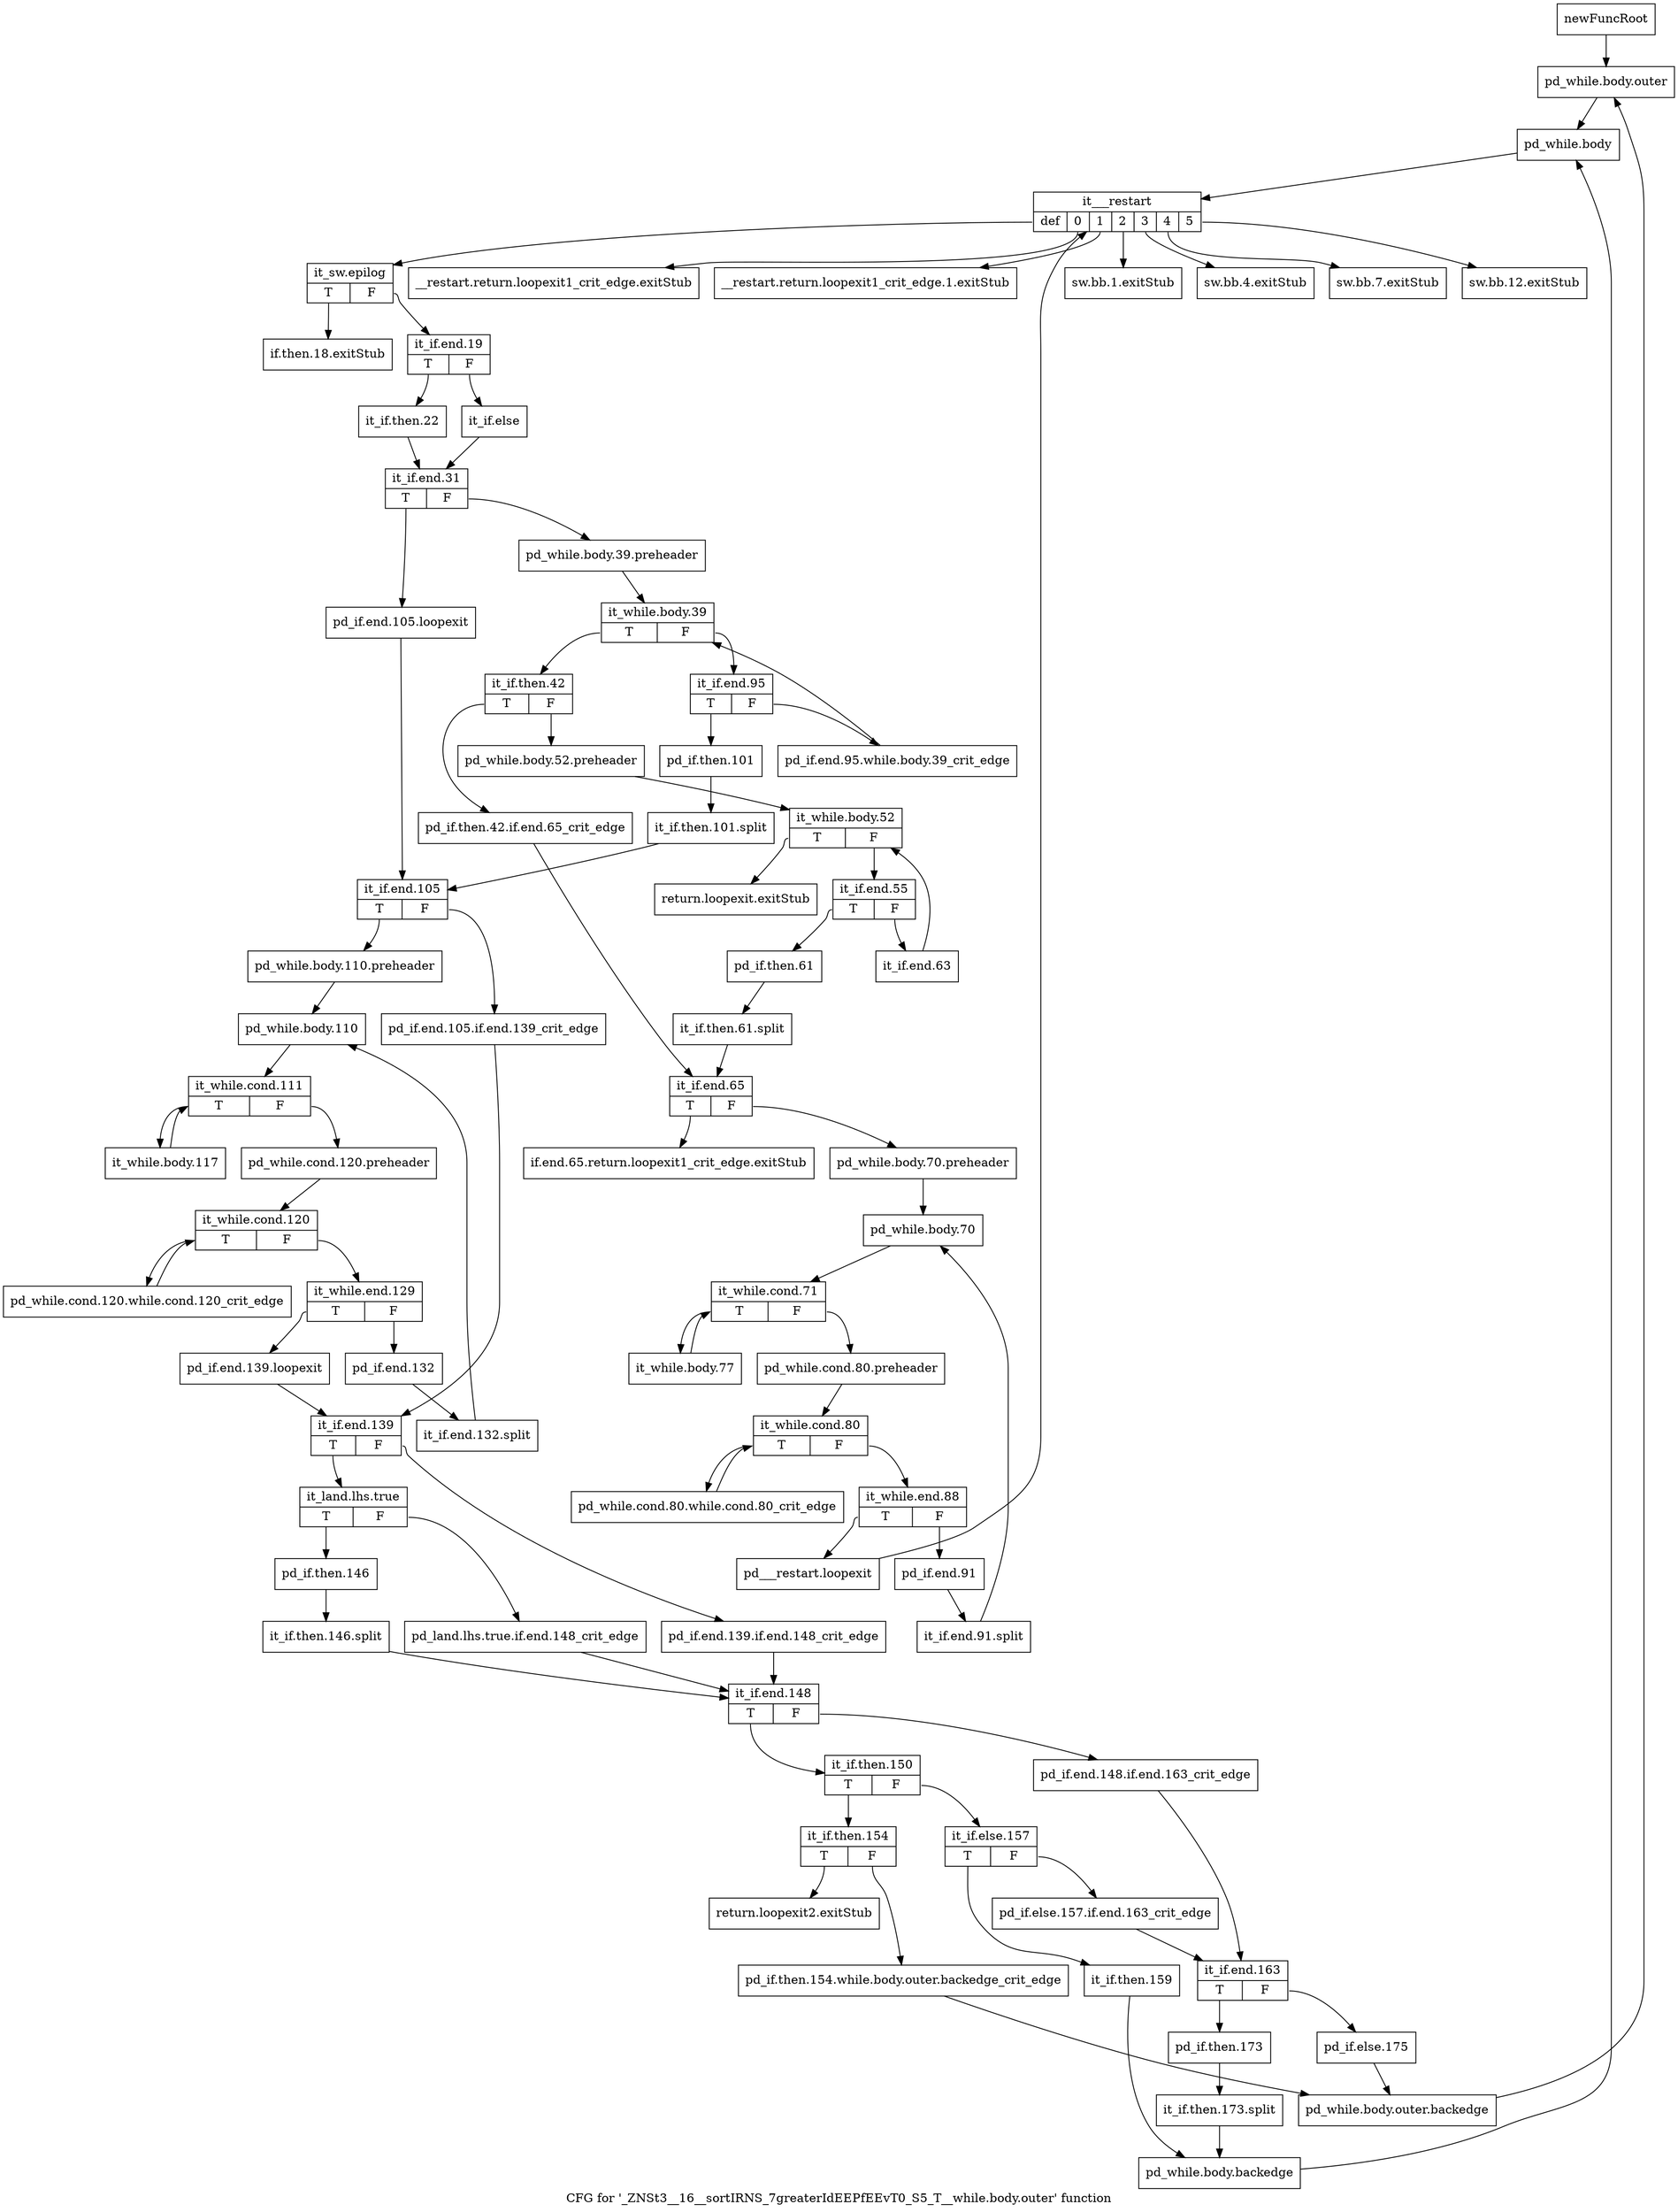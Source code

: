 digraph "CFG for '_ZNSt3__16__sortIRNS_7greaterIdEEPfEEvT0_S5_T__while.body.outer' function" {
	label="CFG for '_ZNSt3__16__sortIRNS_7greaterIdEEPfEEvT0_S5_T__while.body.outer' function";

	Node0x93fd820 [shape=record,label="{newFuncRoot}"];
	Node0x93fd820 -> Node0x93fdb90;
	Node0x93fd870 [shape=record,label="{__restart.return.loopexit1_crit_edge.exitStub}"];
	Node0x93fd8c0 [shape=record,label="{__restart.return.loopexit1_crit_edge.1.exitStub}"];
	Node0x93fd910 [shape=record,label="{sw.bb.1.exitStub}"];
	Node0x93fd960 [shape=record,label="{sw.bb.4.exitStub}"];
	Node0x93fd9b0 [shape=record,label="{sw.bb.7.exitStub}"];
	Node0x93fda00 [shape=record,label="{sw.bb.12.exitStub}"];
	Node0x93fda50 [shape=record,label="{if.then.18.exitStub}"];
	Node0x93fdaa0 [shape=record,label="{return.loopexit.exitStub}"];
	Node0x93fdaf0 [shape=record,label="{if.end.65.return.loopexit1_crit_edge.exitStub}"];
	Node0x93fdb40 [shape=record,label="{return.loopexit2.exitStub}"];
	Node0x93fdb90 [shape=record,label="{pd_while.body.outer}"];
	Node0x93fdb90 -> Node0x93fdbe0;
	Node0x93fdbe0 [shape=record,label="{pd_while.body}"];
	Node0x93fdbe0 -> Node0x93fdc30;
	Node0x93fdc30 [shape=record,label="{it___restart|{<s0>def|<s1>0|<s2>1|<s3>2|<s4>3|<s5>4|<s6>5}}"];
	Node0x93fdc30:s0 -> Node0x93fdc80;
	Node0x93fdc30:s1 -> Node0x93fd870;
	Node0x93fdc30:s2 -> Node0x93fd8c0;
	Node0x93fdc30:s3 -> Node0x93fd910;
	Node0x93fdc30:s4 -> Node0x93fd960;
	Node0x93fdc30:s5 -> Node0x93fd9b0;
	Node0x93fdc30:s6 -> Node0x93fda00;
	Node0x93fdc80 [shape=record,label="{it_sw.epilog|{<s0>T|<s1>F}}"];
	Node0x93fdc80:s0 -> Node0x93fda50;
	Node0x93fdc80:s1 -> Node0x93fdcd0;
	Node0x93fdcd0 [shape=record,label="{it_if.end.19|{<s0>T|<s1>F}}"];
	Node0x93fdcd0:s0 -> Node0x93fdd70;
	Node0x93fdcd0:s1 -> Node0x93fdd20;
	Node0x93fdd20 [shape=record,label="{it_if.else}"];
	Node0x93fdd20 -> Node0x93fddc0;
	Node0x93fdd70 [shape=record,label="{it_if.then.22}"];
	Node0x93fdd70 -> Node0x93fddc0;
	Node0x93fddc0 [shape=record,label="{it_if.end.31|{<s0>T|<s1>F}}"];
	Node0x93fddc0:s0 -> Node0x93fe540;
	Node0x93fddc0:s1 -> Node0x93fde10;
	Node0x93fde10 [shape=record,label="{pd_while.body.39.preheader}"];
	Node0x93fde10 -> Node0x93fde60;
	Node0x93fde60 [shape=record,label="{it_while.body.39|{<s0>T|<s1>F}}"];
	Node0x93fde60:s0 -> Node0x93fdfa0;
	Node0x93fde60:s1 -> Node0x93fdeb0;
	Node0x93fdeb0 [shape=record,label="{it_if.end.95|{<s0>T|<s1>F}}"];
	Node0x93fdeb0:s0 -> Node0x93fdf50;
	Node0x93fdeb0:s1 -> Node0x93fdf00;
	Node0x93fdf00 [shape=record,label="{pd_if.end.95.while.body.39_crit_edge}"];
	Node0x93fdf00 -> Node0x93fde60;
	Node0x93fdf50 [shape=record,label="{pd_if.then.101}"];
	Node0x93fdf50 -> Node0xb612af0;
	Node0xb612af0 [shape=record,label="{it_if.then.101.split}"];
	Node0xb612af0 -> Node0x93fe590;
	Node0x93fdfa0 [shape=record,label="{it_if.then.42|{<s0>T|<s1>F}}"];
	Node0x93fdfa0:s0 -> Node0x93fe180;
	Node0x93fdfa0:s1 -> Node0x93fdff0;
	Node0x93fdff0 [shape=record,label="{pd_while.body.52.preheader}"];
	Node0x93fdff0 -> Node0x93fe040;
	Node0x93fe040 [shape=record,label="{it_while.body.52|{<s0>T|<s1>F}}"];
	Node0x93fe040:s0 -> Node0x93fdaa0;
	Node0x93fe040:s1 -> Node0x93fe090;
	Node0x93fe090 [shape=record,label="{it_if.end.55|{<s0>T|<s1>F}}"];
	Node0x93fe090:s0 -> Node0x93fe130;
	Node0x93fe090:s1 -> Node0x93fe0e0;
	Node0x93fe0e0 [shape=record,label="{it_if.end.63}"];
	Node0x93fe0e0 -> Node0x93fe040;
	Node0x93fe130 [shape=record,label="{pd_if.then.61}"];
	Node0x93fe130 -> Node0xb627df0;
	Node0xb627df0 [shape=record,label="{it_if.then.61.split}"];
	Node0xb627df0 -> Node0x93fe1d0;
	Node0x93fe180 [shape=record,label="{pd_if.then.42.if.end.65_crit_edge}"];
	Node0x93fe180 -> Node0x93fe1d0;
	Node0x93fe1d0 [shape=record,label="{it_if.end.65|{<s0>T|<s1>F}}"];
	Node0x93fe1d0:s0 -> Node0x93fdaf0;
	Node0x93fe1d0:s1 -> Node0x93fe220;
	Node0x93fe220 [shape=record,label="{pd_while.body.70.preheader}"];
	Node0x93fe220 -> Node0x93fe270;
	Node0x93fe270 [shape=record,label="{pd_while.body.70}"];
	Node0x93fe270 -> Node0x93fe2c0;
	Node0x93fe2c0 [shape=record,label="{it_while.cond.71|{<s0>T|<s1>F}}"];
	Node0x93fe2c0:s0 -> Node0x93fe4f0;
	Node0x93fe2c0:s1 -> Node0x93fe310;
	Node0x93fe310 [shape=record,label="{pd_while.cond.80.preheader}"];
	Node0x93fe310 -> Node0x93fe360;
	Node0x93fe360 [shape=record,label="{it_while.cond.80|{<s0>T|<s1>F}}"];
	Node0x93fe360:s0 -> Node0x93fe4a0;
	Node0x93fe360:s1 -> Node0x93fe3b0;
	Node0x93fe3b0 [shape=record,label="{it_while.end.88|{<s0>T|<s1>F}}"];
	Node0x93fe3b0:s0 -> Node0x93fe450;
	Node0x93fe3b0:s1 -> Node0x93fe400;
	Node0x93fe400 [shape=record,label="{pd_if.end.91}"];
	Node0x93fe400 -> Node0xb625000;
	Node0xb625000 [shape=record,label="{it_if.end.91.split}"];
	Node0xb625000 -> Node0x93fe270;
	Node0x93fe450 [shape=record,label="{pd___restart.loopexit}"];
	Node0x93fe450 -> Node0x93fdc30;
	Node0x93fe4a0 [shape=record,label="{pd_while.cond.80.while.cond.80_crit_edge}"];
	Node0x93fe4a0 -> Node0x93fe360;
	Node0x93fe4f0 [shape=record,label="{it_while.body.77}"];
	Node0x93fe4f0 -> Node0x93fe2c0;
	Node0x93fe540 [shape=record,label="{pd_if.end.105.loopexit}"];
	Node0x93fe540 -> Node0x93fe590;
	Node0x93fe590 [shape=record,label="{it_if.end.105|{<s0>T|<s1>F}}"];
	Node0x93fe590:s0 -> Node0x93fe630;
	Node0x93fe590:s1 -> Node0x93fe5e0;
	Node0x93fe5e0 [shape=record,label="{pd_if.end.105.if.end.139_crit_edge}"];
	Node0x93fe5e0 -> Node0x93fe8b0;
	Node0x93fe630 [shape=record,label="{pd_while.body.110.preheader}"];
	Node0x93fe630 -> Node0x93fe680;
	Node0x93fe680 [shape=record,label="{pd_while.body.110}"];
	Node0x93fe680 -> Node0x93fe6d0;
	Node0x93fe6d0 [shape=record,label="{it_while.cond.111|{<s0>T|<s1>F}}"];
	Node0x93fe6d0:s0 -> Node0x93feea0;
	Node0x93fe6d0:s1 -> Node0x93fe720;
	Node0x93fe720 [shape=record,label="{pd_while.cond.120.preheader}"];
	Node0x93fe720 -> Node0x93fe770;
	Node0x93fe770 [shape=record,label="{it_while.cond.120|{<s0>T|<s1>F}}"];
	Node0x93fe770:s0 -> Node0x93fee50;
	Node0x93fe770:s1 -> Node0x93fe7c0;
	Node0x93fe7c0 [shape=record,label="{it_while.end.129|{<s0>T|<s1>F}}"];
	Node0x93fe7c0:s0 -> Node0x93fe860;
	Node0x93fe7c0:s1 -> Node0x93fe810;
	Node0x93fe810 [shape=record,label="{pd_if.end.132}"];
	Node0x93fe810 -> Node0xb604a70;
	Node0xb604a70 [shape=record,label="{it_if.end.132.split}"];
	Node0xb604a70 -> Node0x93fe680;
	Node0x93fe860 [shape=record,label="{pd_if.end.139.loopexit}"];
	Node0x93fe860 -> Node0x93fe8b0;
	Node0x93fe8b0 [shape=record,label="{it_if.end.139|{<s0>T|<s1>F}}"];
	Node0x93fe8b0:s0 -> Node0x93fe950;
	Node0x93fe8b0:s1 -> Node0x93fe900;
	Node0x93fe900 [shape=record,label="{pd_if.end.139.if.end.148_crit_edge}"];
	Node0x93fe900 -> Node0x93fea40;
	Node0x93fe950 [shape=record,label="{it_land.lhs.true|{<s0>T|<s1>F}}"];
	Node0x93fe950:s0 -> Node0x93fe9f0;
	Node0x93fe950:s1 -> Node0x93fe9a0;
	Node0x93fe9a0 [shape=record,label="{pd_land.lhs.true.if.end.148_crit_edge}"];
	Node0x93fe9a0 -> Node0x93fea40;
	Node0x93fe9f0 [shape=record,label="{pd_if.then.146}"];
	Node0x93fe9f0 -> Node0xb61b140;
	Node0xb61b140 [shape=record,label="{it_if.then.146.split}"];
	Node0xb61b140 -> Node0x93fea40;
	Node0x93fea40 [shape=record,label="{it_if.end.148|{<s0>T|<s1>F}}"];
	Node0x93fea40:s0 -> Node0x93feae0;
	Node0x93fea40:s1 -> Node0x93fea90;
	Node0x93fea90 [shape=record,label="{pd_if.end.148.if.end.163_crit_edge}"];
	Node0x93fea90 -> Node0x93febd0;
	Node0x93feae0 [shape=record,label="{it_if.then.150|{<s0>T|<s1>F}}"];
	Node0x93feae0:s0 -> Node0x93fed60;
	Node0x93feae0:s1 -> Node0x93feb30;
	Node0x93feb30 [shape=record,label="{it_if.else.157|{<s0>T|<s1>F}}"];
	Node0x93feb30:s0 -> Node0x93fecc0;
	Node0x93feb30:s1 -> Node0x93feb80;
	Node0x93feb80 [shape=record,label="{pd_if.else.157.if.end.163_crit_edge}"];
	Node0x93feb80 -> Node0x93febd0;
	Node0x93febd0 [shape=record,label="{it_if.end.163|{<s0>T|<s1>F}}"];
	Node0x93febd0:s0 -> Node0x93fec70;
	Node0x93febd0:s1 -> Node0x93fec20;
	Node0x93fec20 [shape=record,label="{pd_if.else.175}"];
	Node0x93fec20 -> Node0x93fee00;
	Node0x93fec70 [shape=record,label="{pd_if.then.173}"];
	Node0x93fec70 -> Node0xb61aac0;
	Node0xb61aac0 [shape=record,label="{it_if.then.173.split}"];
	Node0xb61aac0 -> Node0x93fed10;
	Node0x93fecc0 [shape=record,label="{it_if.then.159}"];
	Node0x93fecc0 -> Node0x93fed10;
	Node0x93fed10 [shape=record,label="{pd_while.body.backedge}"];
	Node0x93fed10 -> Node0x93fdbe0;
	Node0x93fed60 [shape=record,label="{it_if.then.154|{<s0>T|<s1>F}}"];
	Node0x93fed60:s0 -> Node0x93fdb40;
	Node0x93fed60:s1 -> Node0x93fedb0;
	Node0x93fedb0 [shape=record,label="{pd_if.then.154.while.body.outer.backedge_crit_edge}"];
	Node0x93fedb0 -> Node0x93fee00;
	Node0x93fee00 [shape=record,label="{pd_while.body.outer.backedge}"];
	Node0x93fee00 -> Node0x93fdb90;
	Node0x93fee50 [shape=record,label="{pd_while.cond.120.while.cond.120_crit_edge}"];
	Node0x93fee50 -> Node0x93fe770;
	Node0x93feea0 [shape=record,label="{it_while.body.117}"];
	Node0x93feea0 -> Node0x93fe6d0;
}
